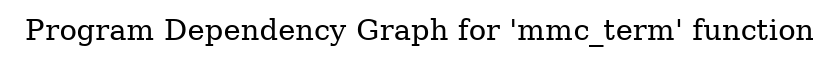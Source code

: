 digraph "Program Dependency Graph for 'mmc_term' function" {
	label="Program Dependency Graph for 'mmc_term' function";

}
